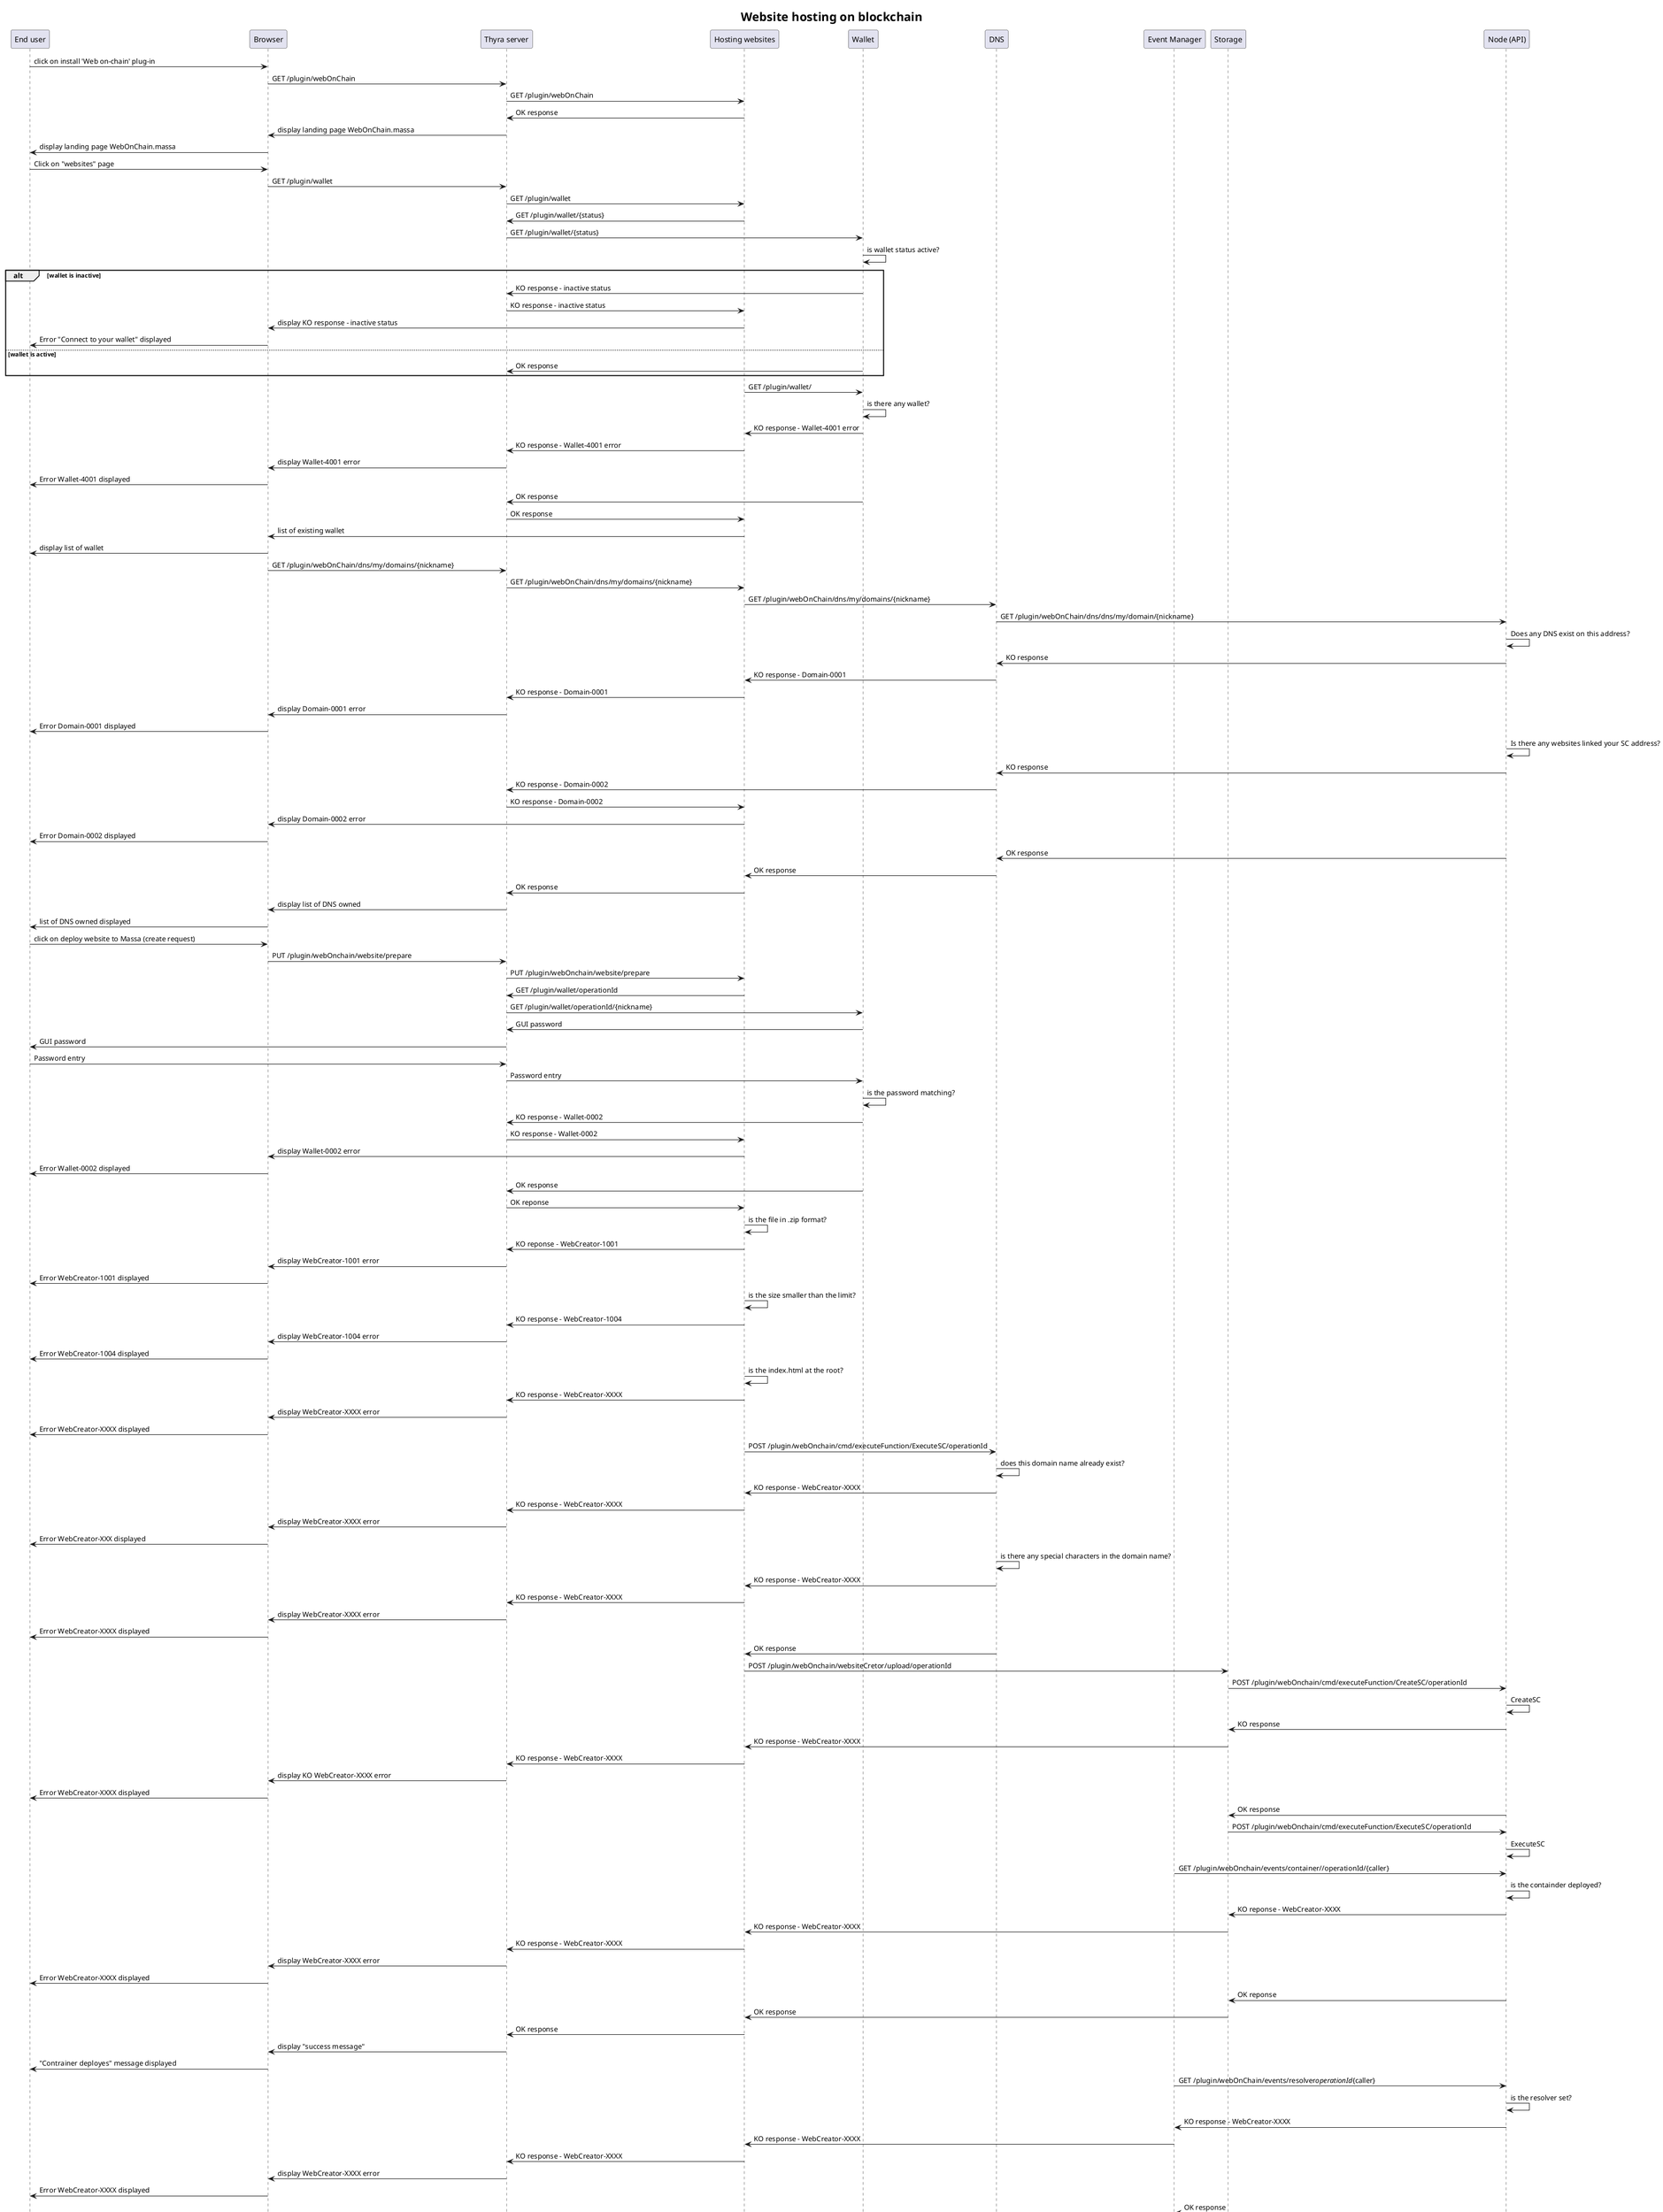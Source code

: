 @startuml
participant "End user" as user
participant "Browser" as ui
participant "Thyra server" as thyra
participant "Hosting websites" as web
participant "Wallet" as w
participant "DNS" as dns
participant "Event Manager" as em
participant "Storage" as storage
participant "Node (API)" as node
title "= **Website hosting on blockchain**"
user -> ui: click on install 'Web on-chain' plug-in
ui -> thyra: GET /plugin/webOnChain
thyra -> web: GET /plugin/webOnChain
web -> thyra: OK response
thyra -> ui: display landing page WebOnChain.massa
ui -> user: display landing page WebOnChain.massa

user -> ui: Click on "websites" page
ui -> thyra: GET /plugin/wallet
thyra -> web: GET /plugin/wallet
web -> thyra: GET /plugin/wallet/{status}
thyra -> w: GET /plugin/wallet/{status}
w -> w: is wallet status active?
alt wallet is inactive
    w -> thyra: KO response - inactive status
    thyra -> web: KO response - inactive status
    web -> ui: display KO response - inactive status
    ui -> user: Error "Connect to your wallet" displayed
else wallet is active
    w -> thyra: OK response
end
web -> w: GET /plugin/wallet/
w -> w: is there any wallet?
w -> web: KO response - Wallet-4001 error
web ->thyra: KO response - Wallet-4001 error
thyra -> ui: display Wallet-4001 error
ui -> user: Error Wallet-4001 displayed
w -> thyra: OK response
thyra -> web: OK response
web -> ui: list of existing wallet
ui -> user: display list of wallet
ui -> thyra: GET /plugin/webOnChain/dns/my/domains/{nickname}
thyra -> web: GET /plugin/webOnChain/dns/my/domains/{nickname}
web -> dns: GET /plugin/webOnChain/dns/my/domains/{nickname}
dns -> node: GET /plugin/webOnChain/dns/dns/my/domain/{nickname}
node -> node: Does any DNS exist on this address?
node -> dns: KO response
dns -> web: KO response - Domain-0001
web -> thyra: KO response - Domain-0001
thyra -> ui: display Domain-0001 error
ui -> user: Error Domain-0001 displayed
node -> node: Is there any websites linked your SC address?
node -> dns: KO response
dns -> thyra: KO response - Domain-0002
thyra -> web: KO response - Domain-0002
web -> ui: display Domain-0002 error
ui -> user: Error Domain-0002 displayed
node -> dns: OK response
dns -> web: OK response 
web -> thyra: OK response
thyra -> ui: display list of DNS owned
ui -> user: list of DNS owned displayed

user -> ui: click on deploy website to Massa (create request)
ui -> thyra: PUT /plugin/webOnchain/website/prepare
thyra -> web: PUT /plugin/webOnchain/website/prepare
web -> thyra: GET /plugin/wallet/operationId
thyra -> w: GET /plugin/wallet/operationId/{nickname}
w -> thyra: GUI password
thyra -> user: GUI password
user -> thyra: Password entry
thyra -> w: Password entry
w -> w: is the password matching?
w -> thyra: KO response - Wallet-0002
thyra -> web: KO response - Wallet-0002
web -> ui: display Wallet-0002 error
ui -> user: Error Wallet-0002 displayed
w -> thyra: OK response
thyra -> web: OK reponse
web -> web: is the file in .zip format?
web -> thyra: KO reponse - WebCreator-1001
thyra -> ui: display WebCreator-1001 error
ui -> user: Error WebCreator-1001 displayed
web -> web: is the size smaller than the limit?
web -> thyra: KO response - WebCreator-1004
thyra -> ui: display WebCreator-1004 error
ui -> user: Error WebCreator-1004 displayed
web -> web: is the index.html at the root?
web -> thyra: KO response - WebCreator-XXXX
thyra -> ui: display WebCreator-XXXX error
ui -> user: Error WebCreator-XXXX displayed
web -> dns: POST /plugin/webOnchain/cmd/executeFunction/ExecuteSC/operationId
dns -> dns: does this domain name already exist?
dns -> web: KO response - WebCreator-XXXX
web -> thyra: KO response - WebCreator-XXXX
thyra -> ui: display WebCreator-XXXX error
ui -> user: Error WebCreator-XXX displayed
dns -> dns: is there any special characters in the domain name?
dns -> web: KO response - WebCreator-XXXX
web-> thyra: KO response - WebCreator-XXXX
thyra -> ui: display WebCreator-XXXX error
ui-> user: Error WebCreator-XXXX displayed
dns -> web: OK response
web -> storage: POST /plugin/webOnchain/websiteCretor/upload/operationId
storage -> node: POST /plugin/webOnchain/cmd/executeFunction/CreateSC/operationId
node -> node: CreateSC
node -> storage: KO response
storage -> web: KO response - WebCreator-XXXX
web -> thyra: KO response - WebCreator-XXXX
thyra -> ui: display KO WebCreator-XXXX error 
ui -> user: Error WebCreator-XXXX displayed
node -> storage: OK response
storage -> node: POST /plugin/webOnchain/cmd/executeFunction/ExecuteSC/operationId
node -> node: ExecuteSC
em -> node: GET /plugin/webOnchain/events/container//operationId/{caller}
node -> node: is the containder deployed?
node -> storage: KO reponse - WebCreator-XXXX
storage -> web: KO response - WebCreator-XXXX
web -> thyra: KO response - WebCreator-XXXX
thyra -> ui: display WebCreator-XXXX error
ui -> user: Error WebCreator-XXXX displayed
node -> storage: OK reponse 
storage -> web: OK response
web -> thyra: OK response
thyra -> ui: display "success message"
ui -> user: "Contrainer deployes" message displayed
em -> node: GET /plugin/webOnChain/events/resolver//operationId//{caller}
node -> node: is the resolver set?
node -> em: KO response - WebCreator-XXXX
em -> web: KO response - WebCreator-XXXX
web -> thyra: KO response - WebCreator-XXXX
thyra -> ui: display WebCreator-XXXX error
ui -> user: Error WebCreator-XXXX displayed
node -> em: OK response
em -> web: OK response 
web -> thyra: OK response
thyra -> ui: display "success message"
ui -> user: "Resolver set" message displayed
em -> node: GET /plugin/webOnchain/events/chunkUpload/operationId/{caller}
node -> node: Does one chunk has been uploaded?
node -> em: KO response
em -> web: KO response
web -> storage: POST /plugin/webOnchain/cmd/executeFunction/ExecuteAppendSC/operationId
storage -> node: ExecuteAppendSC
em -> node: GET /thyra/events/chunk/{caller}
node -> em: OK response
em -> web: OK reponse
web -> thyra: OK reponse
thyra -> ui: display "success message"
ui -> user: "chunk X on Y uploaded" message displayed
node -> em: KO response 
em -> web: KO response - list of non-uploded chunk(s)
web -> thyra: Add website on the table list, display edit button & correction button
thyra -> ui: Add website on the table list, display edit button & correction button
ui -> user: Add website on the table list, display edit button & correction button

user -> ui: click on correction button
ui -> thyra: PUT /plugin/webOnchain/websiteCretor/upload/operationId
thyra -> web: PUT /plugin/webOnchain/websiteCretor/upload/operationId
web -> thyra: GET /plugin/wallet/OperationId/{nickname}
thyra -> w: GET /plugin/wallet/operationId/{nickname}
w -> thyra: GUI password
thyra -> user: GUI password
user -> thyra: Password entry
thyra -> w: Password entry
w -> w: is the password matching?
w -> thyra: KO response - Wallet-0002
thyra -> web: KO response - Wallet-0002
web -> ui: display Wallet-0002 error
ui -> user: Error Wallet-0002 displayed
w -> thyra: OK response
thyra -> web: OK reponse
web -> storage: PUT /plugin/webOnchain/websiteCretor/upload/operationId/{chunk X,Y,Z}
storage -> node: /plugin/webOnchain/cmd/executeFunction/ExecuteSC/operationId/{chunk X,Y,Z}
node -> node: ExecuteSC
em -> node: GET /plugin/webOnChain/events/operationId/chunk/{caller}
node -> node: is chunk x,y,z uploaded?
node -> em: KO response - 
em -> web: KO response -
web -> thyra: KO response -
thyra -> ui: display 
ui -> user: Error displayed
node -> em: OK response - 
em -> web: OK response - 
web -> thyra: OK response - 
thyra -> ui: display "success message"
ui -> user: upload success message displayed
@enduml